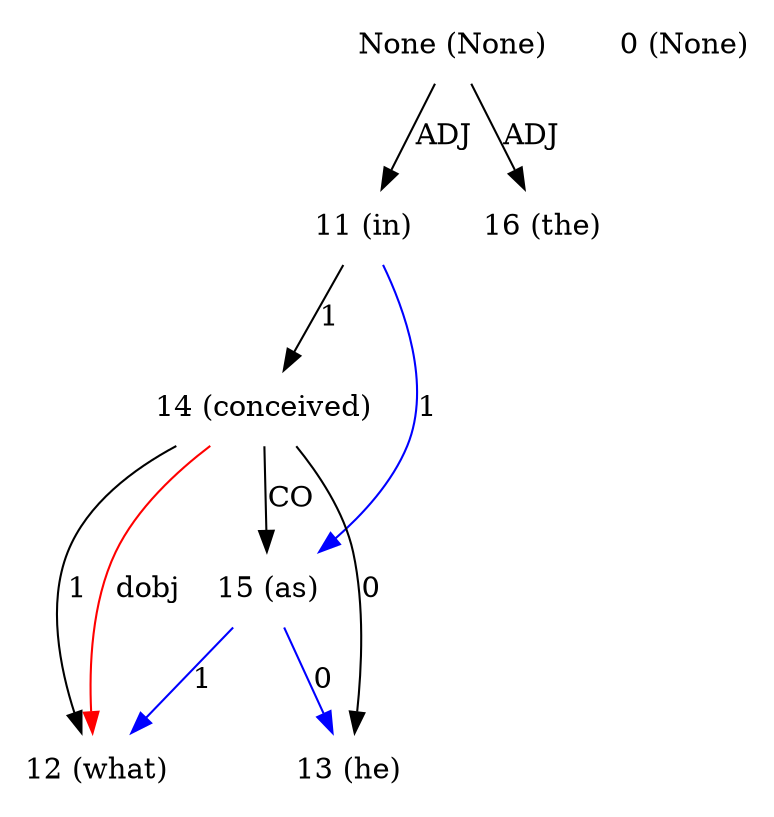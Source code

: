 digraph G{
edge [dir=forward]
node [shape=plaintext]

None [label="None (None)"]
None -> 11 [label="ADJ"]
None [label="None (None)"]
None -> 16 [label="ADJ"]
0 [label="0 (None)"]
11 [label="11 (in)"]
11 -> 14 [label="1"]
11 -> 15 [label="1", color="blue"]
12 [label="12 (what)"]
14 -> 12 [label="dobj", color="red"]
13 [label="13 (he)"]
14 [label="14 (conceived)"]
14 -> 12 [label="1"]
14 -> 13 [label="0"]
14 -> 15 [label="CO"]
15 [label="15 (as)"]
15 -> 12 [label="1", color="blue"]
15 -> 13 [label="0", color="blue"]
16 [label="16 (the)"]
}
